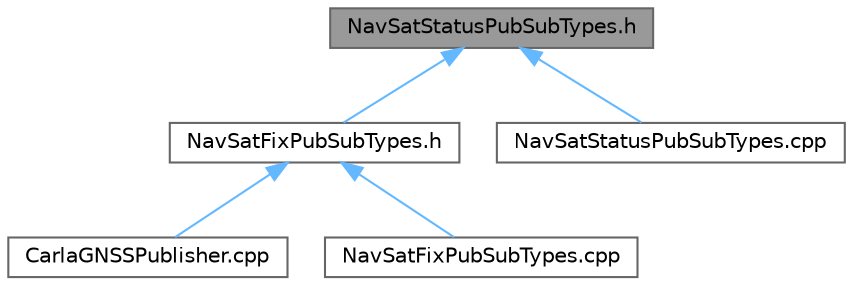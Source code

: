 digraph "NavSatStatusPubSubTypes.h"
{
 // INTERACTIVE_SVG=YES
 // LATEX_PDF_SIZE
  bgcolor="transparent";
  edge [fontname=Helvetica,fontsize=10,labelfontname=Helvetica,labelfontsize=10];
  node [fontname=Helvetica,fontsize=10,shape=box,height=0.2,width=0.4];
  Node1 [id="Node000001",label="NavSatStatusPubSubTypes.h",height=0.2,width=0.4,color="gray40", fillcolor="grey60", style="filled", fontcolor="black",tooltip=" "];
  Node1 -> Node2 [id="edge1_Node000001_Node000002",dir="back",color="steelblue1",style="solid",tooltip=" "];
  Node2 [id="Node000002",label="NavSatFixPubSubTypes.h",height=0.2,width=0.4,color="grey40", fillcolor="white", style="filled",URL="$d4/d34/NavSatFixPubSubTypes_8h.html",tooltip=" "];
  Node2 -> Node3 [id="edge2_Node000002_Node000003",dir="back",color="steelblue1",style="solid",tooltip=" "];
  Node3 [id="Node000003",label="CarlaGNSSPublisher.cpp",height=0.2,width=0.4,color="grey40", fillcolor="white", style="filled",URL="$d6/d5f/CarlaGNSSPublisher_8cpp.html",tooltip=" "];
  Node2 -> Node4 [id="edge3_Node000002_Node000004",dir="back",color="steelblue1",style="solid",tooltip=" "];
  Node4 [id="Node000004",label="NavSatFixPubSubTypes.cpp",height=0.2,width=0.4,color="grey40", fillcolor="white", style="filled",URL="$d4/de5/NavSatFixPubSubTypes_8cpp.html",tooltip=" "];
  Node1 -> Node5 [id="edge4_Node000001_Node000005",dir="back",color="steelblue1",style="solid",tooltip=" "];
  Node5 [id="Node000005",label="NavSatStatusPubSubTypes.cpp",height=0.2,width=0.4,color="grey40", fillcolor="white", style="filled",URL="$db/df8/NavSatStatusPubSubTypes_8cpp.html",tooltip=" "];
}

